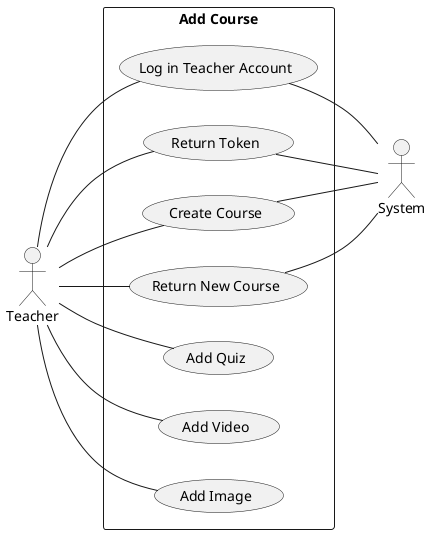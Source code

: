 @startuml search
left to right direction
actor Teacher as teacher
actor System as system
rectangle "Add Course" {

  usecase "Log in Teacher Account" as UC2
  usecase "Return Token" as UC3
  usecase "Create Course" as UC4
  usecase "Return New Course" as UC8
  usecase "Add Quiz" as UC5
  usecase "Add Video" as UC6
  usecase "Add Image" as UC7

 }
 teacher -- UC2
 UC2 -- system
 UC3 -- system
 teacher -- UC3
 teacher -- UC4
 UC4 -- system
 teacher -- UC8
 UC8 -- system
 teacher -- UC5
 teacher -- UC6
 teacher -- UC7

@enduml
